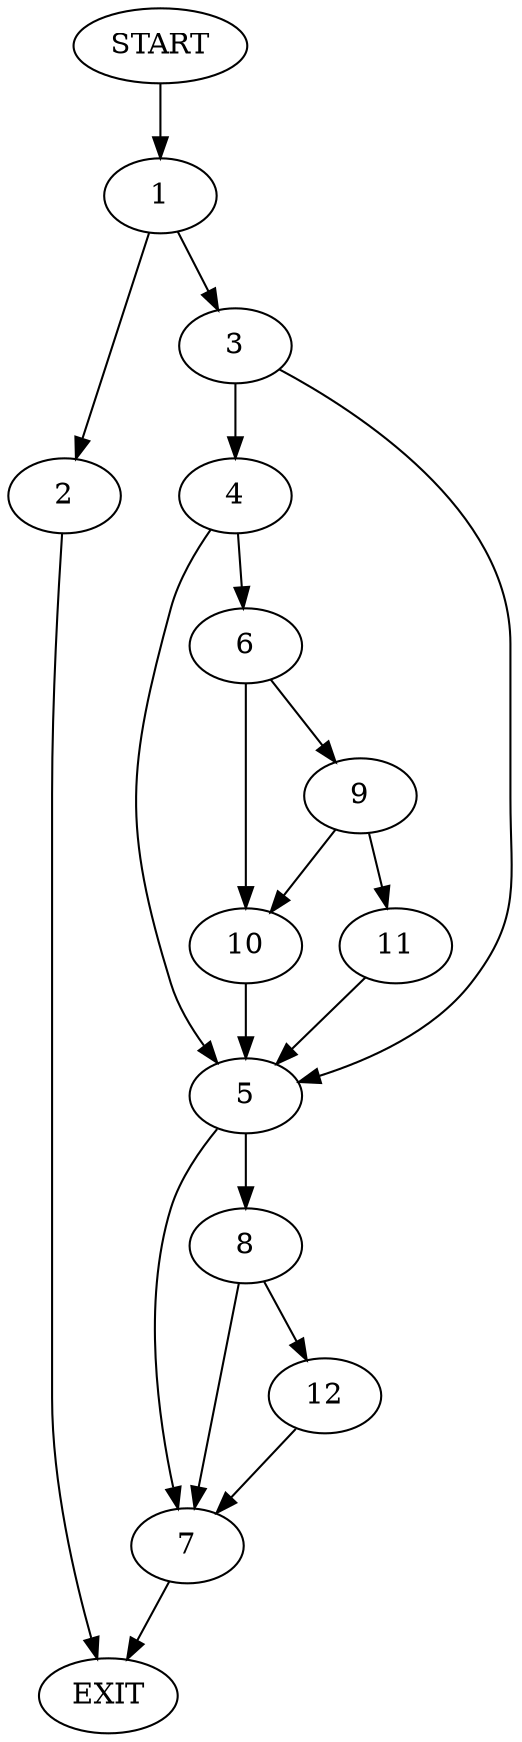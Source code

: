 digraph {
0 [label="START"]
13 [label="EXIT"]
0 -> 1
1 -> 2
1 -> 3
2 -> 13
3 -> 4
3 -> 5
4 -> 6
4 -> 5
5 -> 7
5 -> 8
6 -> 9
6 -> 10
9 -> 11
9 -> 10
10 -> 5
11 -> 5
7 -> 13
8 -> 7
8 -> 12
12 -> 7
}
